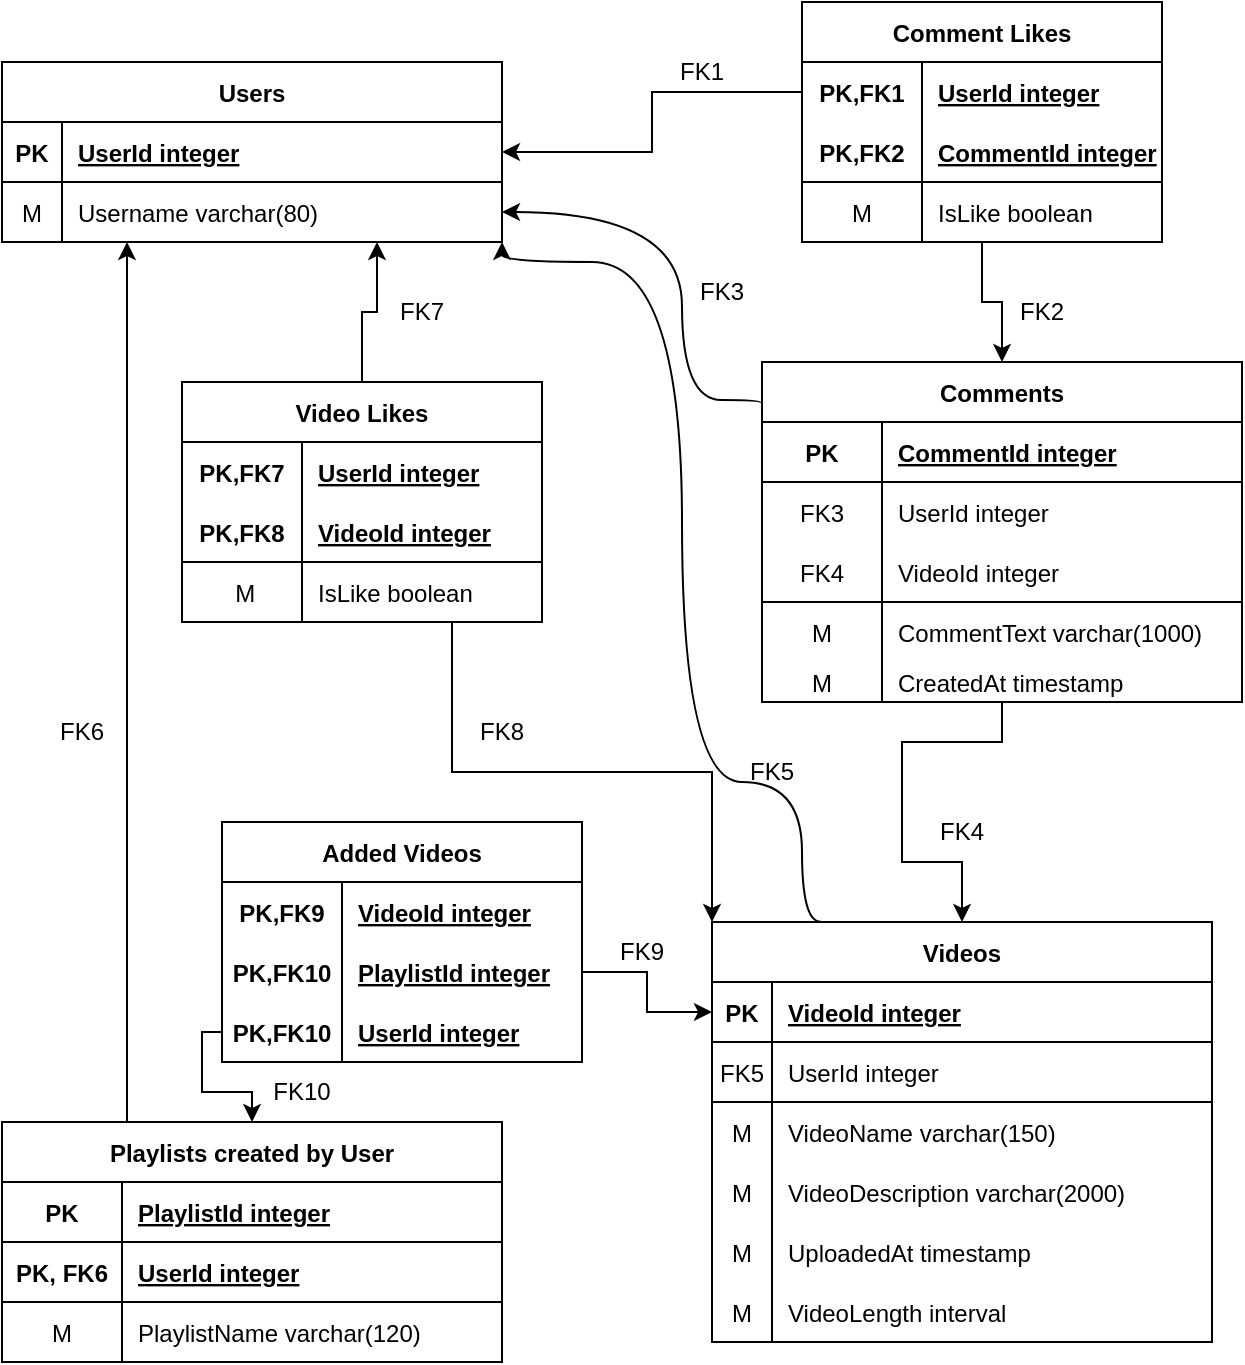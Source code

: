 <mxfile version="16.2.6" type="device" pages="2"><diagram id="R2lEEEUBdFMjLlhIrx00" name="Page-1"><mxGraphModel dx="1033" dy="679" grid="1" gridSize="10" guides="1" tooltips="1" connect="1" arrows="1" fold="1" page="1" pageScale="1" pageWidth="850" pageHeight="1100" math="0" shadow="0" extFonts="Permanent Marker^https://fonts.googleapis.com/css?family=Permanent+Marker"><root><mxCell id="0"/><mxCell id="1" parent="0"/><mxCell id="C-vyLk0tnHw3VtMMgP7b-13" value="Videos" style="shape=table;startSize=30;container=1;collapsible=1;childLayout=tableLayout;fixedRows=1;rowLines=0;fontStyle=1;align=center;resizeLast=1;" parent="1" vertex="1"><mxGeometry x="395" y="490" width="250" height="210" as="geometry"/></mxCell><mxCell id="C-vyLk0tnHw3VtMMgP7b-14" value="" style="shape=partialRectangle;collapsible=0;dropTarget=0;pointerEvents=0;fillColor=none;points=[[0,0.5],[1,0.5]];portConstraint=eastwest;top=0;left=0;right=0;bottom=1;" parent="C-vyLk0tnHw3VtMMgP7b-13" vertex="1"><mxGeometry y="30" width="250" height="30" as="geometry"/></mxCell><mxCell id="C-vyLk0tnHw3VtMMgP7b-15" value="PK" style="shape=partialRectangle;overflow=hidden;connectable=0;fillColor=none;top=0;left=0;bottom=0;right=0;fontStyle=1;" parent="C-vyLk0tnHw3VtMMgP7b-14" vertex="1"><mxGeometry width="30" height="30" as="geometry"><mxRectangle width="30" height="30" as="alternateBounds"/></mxGeometry></mxCell><mxCell id="C-vyLk0tnHw3VtMMgP7b-16" value="VideoId integer" style="shape=partialRectangle;overflow=hidden;connectable=0;fillColor=none;top=0;left=0;bottom=0;right=0;align=left;spacingLeft=6;fontStyle=5;" parent="C-vyLk0tnHw3VtMMgP7b-14" vertex="1"><mxGeometry x="30" width="220" height="30" as="geometry"><mxRectangle width="220" height="30" as="alternateBounds"/></mxGeometry></mxCell><mxCell id="grDHwrriFEWXgjOBpsjH-51" value="" style="shape=partialRectangle;collapsible=0;dropTarget=0;pointerEvents=0;fillColor=none;top=0;left=0;bottom=1;right=0;points=[[0,0.5],[1,0.5]];portConstraint=eastwest;" parent="C-vyLk0tnHw3VtMMgP7b-13" vertex="1"><mxGeometry y="60" width="250" height="30" as="geometry"/></mxCell><mxCell id="grDHwrriFEWXgjOBpsjH-52" value="FK5" style="shape=partialRectangle;connectable=0;fillColor=none;top=0;left=0;bottom=0;right=0;fontStyle=0;overflow=hidden;" parent="grDHwrriFEWXgjOBpsjH-51" vertex="1"><mxGeometry width="30" height="30" as="geometry"><mxRectangle width="30" height="30" as="alternateBounds"/></mxGeometry></mxCell><mxCell id="grDHwrriFEWXgjOBpsjH-53" value="UserId integer" style="shape=partialRectangle;connectable=0;fillColor=none;top=0;left=0;bottom=0;right=0;align=left;spacingLeft=6;fontStyle=0;overflow=hidden;" parent="grDHwrriFEWXgjOBpsjH-51" vertex="1"><mxGeometry x="30" width="220" height="30" as="geometry"><mxRectangle width="220" height="30" as="alternateBounds"/></mxGeometry></mxCell><mxCell id="C-vyLk0tnHw3VtMMgP7b-17" value="" style="shape=partialRectangle;collapsible=0;dropTarget=0;pointerEvents=0;fillColor=none;points=[[0,0.5],[1,0.5]];portConstraint=eastwest;top=0;left=0;right=0;bottom=0;" parent="C-vyLk0tnHw3VtMMgP7b-13" vertex="1"><mxGeometry y="90" width="250" height="30" as="geometry"/></mxCell><mxCell id="C-vyLk0tnHw3VtMMgP7b-18" value="M" style="shape=partialRectangle;overflow=hidden;connectable=0;fillColor=none;top=0;left=0;bottom=0;right=0;" parent="C-vyLk0tnHw3VtMMgP7b-17" vertex="1"><mxGeometry width="30" height="30" as="geometry"><mxRectangle width="30" height="30" as="alternateBounds"/></mxGeometry></mxCell><mxCell id="C-vyLk0tnHw3VtMMgP7b-19" value="VideoName varchar(150)" style="shape=partialRectangle;overflow=hidden;connectable=0;fillColor=none;top=0;left=0;bottom=0;right=0;align=left;spacingLeft=6;" parent="C-vyLk0tnHw3VtMMgP7b-17" vertex="1"><mxGeometry x="30" width="220" height="30" as="geometry"><mxRectangle width="220" height="30" as="alternateBounds"/></mxGeometry></mxCell><mxCell id="C-vyLk0tnHw3VtMMgP7b-20" value="" style="shape=partialRectangle;collapsible=0;dropTarget=0;pointerEvents=0;fillColor=none;points=[[0,0.5],[1,0.5]];portConstraint=eastwest;top=0;left=0;right=0;bottom=0;" parent="C-vyLk0tnHw3VtMMgP7b-13" vertex="1"><mxGeometry y="120" width="250" height="30" as="geometry"/></mxCell><mxCell id="C-vyLk0tnHw3VtMMgP7b-21" value="M" style="shape=partialRectangle;overflow=hidden;connectable=0;fillColor=none;top=0;left=0;bottom=0;right=0;" parent="C-vyLk0tnHw3VtMMgP7b-20" vertex="1"><mxGeometry width="30" height="30" as="geometry"><mxRectangle width="30" height="30" as="alternateBounds"/></mxGeometry></mxCell><mxCell id="C-vyLk0tnHw3VtMMgP7b-22" value="VideoDescription varchar(2000)" style="shape=partialRectangle;overflow=hidden;connectable=0;fillColor=none;top=0;left=0;bottom=0;right=0;align=left;spacingLeft=6;" parent="C-vyLk0tnHw3VtMMgP7b-20" vertex="1"><mxGeometry x="30" width="220" height="30" as="geometry"><mxRectangle width="220" height="30" as="alternateBounds"/></mxGeometry></mxCell><mxCell id="VtzAfo2n1rlgrVxwqQcP-14" value="" style="shape=partialRectangle;collapsible=0;dropTarget=0;pointerEvents=0;fillColor=none;top=0;left=0;bottom=0;right=0;points=[[0,0.5],[1,0.5]];portConstraint=eastwest;" parent="C-vyLk0tnHw3VtMMgP7b-13" vertex="1"><mxGeometry y="150" width="250" height="30" as="geometry"/></mxCell><mxCell id="VtzAfo2n1rlgrVxwqQcP-15" value="M" style="shape=partialRectangle;connectable=0;fillColor=none;top=0;left=0;bottom=0;right=0;fontStyle=0;overflow=hidden;" parent="VtzAfo2n1rlgrVxwqQcP-14" vertex="1"><mxGeometry width="30" height="30" as="geometry"><mxRectangle width="30" height="30" as="alternateBounds"/></mxGeometry></mxCell><mxCell id="VtzAfo2n1rlgrVxwqQcP-16" value="UploadedAt timestamp" style="shape=partialRectangle;connectable=0;fillColor=none;top=0;left=0;bottom=0;right=0;align=left;spacingLeft=6;fontStyle=0;overflow=hidden;" parent="VtzAfo2n1rlgrVxwqQcP-14" vertex="1"><mxGeometry x="30" width="220" height="30" as="geometry"><mxRectangle width="220" height="30" as="alternateBounds"/></mxGeometry></mxCell><mxCell id="VtzAfo2n1rlgrVxwqQcP-11" value="" style="shape=partialRectangle;collapsible=0;dropTarget=0;pointerEvents=0;fillColor=none;top=0;left=0;bottom=0;right=0;points=[[0,0.5],[1,0.5]];portConstraint=eastwest;" parent="C-vyLk0tnHw3VtMMgP7b-13" vertex="1"><mxGeometry y="180" width="250" height="30" as="geometry"/></mxCell><mxCell id="VtzAfo2n1rlgrVxwqQcP-12" value="M" style="shape=partialRectangle;connectable=0;fillColor=none;top=0;left=0;bottom=0;right=0;fontStyle=0;overflow=hidden;" parent="VtzAfo2n1rlgrVxwqQcP-11" vertex="1"><mxGeometry width="30" height="30" as="geometry"><mxRectangle width="30" height="30" as="alternateBounds"/></mxGeometry></mxCell><mxCell id="VtzAfo2n1rlgrVxwqQcP-13" value="VideoLength interval" style="shape=partialRectangle;connectable=0;fillColor=none;top=0;left=0;bottom=0;right=0;align=left;spacingLeft=6;fontStyle=0;overflow=hidden;" parent="VtzAfo2n1rlgrVxwqQcP-11" vertex="1"><mxGeometry x="30" width="220" height="30" as="geometry"><mxRectangle width="220" height="30" as="alternateBounds"/></mxGeometry></mxCell><mxCell id="C-vyLk0tnHw3VtMMgP7b-23" value="Users" style="shape=table;startSize=30;container=1;collapsible=1;childLayout=tableLayout;fixedRows=1;rowLines=0;fontStyle=1;align=center;resizeLast=1;" parent="1" vertex="1"><mxGeometry x="40" y="60" width="250" height="90" as="geometry"/></mxCell><mxCell id="C-vyLk0tnHw3VtMMgP7b-24" value="" style="shape=partialRectangle;collapsible=0;dropTarget=0;pointerEvents=0;fillColor=none;points=[[0,0.5],[1,0.5]];portConstraint=eastwest;top=0;left=0;right=0;bottom=1;" parent="C-vyLk0tnHw3VtMMgP7b-23" vertex="1"><mxGeometry y="30" width="250" height="30" as="geometry"/></mxCell><mxCell id="C-vyLk0tnHw3VtMMgP7b-25" value="PK" style="shape=partialRectangle;overflow=hidden;connectable=0;fillColor=none;top=0;left=0;bottom=0;right=0;fontStyle=1;" parent="C-vyLk0tnHw3VtMMgP7b-24" vertex="1"><mxGeometry width="30" height="30" as="geometry"><mxRectangle width="30" height="30" as="alternateBounds"/></mxGeometry></mxCell><mxCell id="C-vyLk0tnHw3VtMMgP7b-26" value="UserId integer" style="shape=partialRectangle;overflow=hidden;connectable=0;fillColor=none;top=0;left=0;bottom=0;right=0;align=left;spacingLeft=6;fontStyle=5;" parent="C-vyLk0tnHw3VtMMgP7b-24" vertex="1"><mxGeometry x="30" width="220" height="30" as="geometry"><mxRectangle width="220" height="30" as="alternateBounds"/></mxGeometry></mxCell><mxCell id="C-vyLk0tnHw3VtMMgP7b-27" value="" style="shape=partialRectangle;collapsible=0;dropTarget=0;pointerEvents=0;fillColor=none;points=[[0,0.5],[1,0.5]];portConstraint=eastwest;top=0;left=0;right=0;bottom=0;" parent="C-vyLk0tnHw3VtMMgP7b-23" vertex="1"><mxGeometry y="60" width="250" height="30" as="geometry"/></mxCell><mxCell id="C-vyLk0tnHw3VtMMgP7b-28" value="M" style="shape=partialRectangle;overflow=hidden;connectable=0;fillColor=none;top=0;left=0;bottom=0;right=0;" parent="C-vyLk0tnHw3VtMMgP7b-27" vertex="1"><mxGeometry width="30" height="30" as="geometry"><mxRectangle width="30" height="30" as="alternateBounds"/></mxGeometry></mxCell><mxCell id="C-vyLk0tnHw3VtMMgP7b-29" value="Username varchar(80)" style="shape=partialRectangle;overflow=hidden;connectable=0;fillColor=none;top=0;left=0;bottom=0;right=0;align=left;spacingLeft=6;" parent="C-vyLk0tnHw3VtMMgP7b-27" vertex="1"><mxGeometry x="30" width="220" height="30" as="geometry"><mxRectangle width="220" height="30" as="alternateBounds"/></mxGeometry></mxCell><mxCell id="VtzAfo2n1rlgrVxwqQcP-17" value="Playlists created by User" style="shape=table;startSize=30;container=1;collapsible=1;childLayout=tableLayout;fixedRows=1;rowLines=0;fontStyle=1;align=center;resizeLast=1;" parent="1" vertex="1"><mxGeometry x="40" y="590" width="250" height="120" as="geometry"/></mxCell><mxCell id="VtzAfo2n1rlgrVxwqQcP-18" value="" style="shape=partialRectangle;collapsible=0;dropTarget=0;pointerEvents=0;fillColor=none;points=[[0,0.5],[1,0.5]];portConstraint=eastwest;top=0;left=0;right=0;bottom=1;" parent="VtzAfo2n1rlgrVxwqQcP-17" vertex="1"><mxGeometry y="30" width="250" height="30" as="geometry"/></mxCell><mxCell id="VtzAfo2n1rlgrVxwqQcP-19" value="PK" style="shape=partialRectangle;overflow=hidden;connectable=0;fillColor=none;top=0;left=0;bottom=0;right=0;fontStyle=1;" parent="VtzAfo2n1rlgrVxwqQcP-18" vertex="1"><mxGeometry width="60.0" height="30" as="geometry"><mxRectangle width="60.0" height="30" as="alternateBounds"/></mxGeometry></mxCell><mxCell id="VtzAfo2n1rlgrVxwqQcP-20" value="PlaylistId integer" style="shape=partialRectangle;overflow=hidden;connectable=0;fillColor=none;top=0;left=0;bottom=0;right=0;align=left;spacingLeft=6;fontStyle=5;" parent="VtzAfo2n1rlgrVxwqQcP-18" vertex="1"><mxGeometry x="60.0" width="190.0" height="30" as="geometry"><mxRectangle width="190.0" height="30" as="alternateBounds"/></mxGeometry></mxCell><mxCell id="grDHwrriFEWXgjOBpsjH-56" value="" style="shape=partialRectangle;collapsible=0;dropTarget=0;pointerEvents=0;fillColor=none;top=0;left=0;bottom=1;right=0;points=[[0,0.5],[1,0.5]];portConstraint=eastwest;" parent="VtzAfo2n1rlgrVxwqQcP-17" vertex="1"><mxGeometry y="60" width="250" height="30" as="geometry"/></mxCell><mxCell id="grDHwrriFEWXgjOBpsjH-57" value="PK, FK6" style="shape=partialRectangle;connectable=0;fillColor=none;top=0;left=0;bottom=0;right=0;fontStyle=1;overflow=hidden;" parent="grDHwrriFEWXgjOBpsjH-56" vertex="1"><mxGeometry width="60.0" height="30" as="geometry"><mxRectangle width="60.0" height="30" as="alternateBounds"/></mxGeometry></mxCell><mxCell id="grDHwrriFEWXgjOBpsjH-58" value="UserId integer" style="shape=partialRectangle;connectable=0;fillColor=none;top=0;left=0;bottom=0;right=0;align=left;spacingLeft=6;fontStyle=5;overflow=hidden;" parent="grDHwrriFEWXgjOBpsjH-56" vertex="1"><mxGeometry x="60.0" width="190.0" height="30" as="geometry"><mxRectangle width="190.0" height="30" as="alternateBounds"/></mxGeometry></mxCell><mxCell id="VtzAfo2n1rlgrVxwqQcP-21" value="" style="shape=partialRectangle;collapsible=0;dropTarget=0;pointerEvents=0;fillColor=none;points=[[0,0.5],[1,0.5]];portConstraint=eastwest;top=0;left=0;right=0;bottom=0;" parent="VtzAfo2n1rlgrVxwqQcP-17" vertex="1"><mxGeometry y="90" width="250" height="30" as="geometry"/></mxCell><mxCell id="VtzAfo2n1rlgrVxwqQcP-22" value="M" style="shape=partialRectangle;overflow=hidden;connectable=0;fillColor=none;top=0;left=0;bottom=0;right=0;" parent="VtzAfo2n1rlgrVxwqQcP-21" vertex="1"><mxGeometry width="60.0" height="30" as="geometry"><mxRectangle width="60.0" height="30" as="alternateBounds"/></mxGeometry></mxCell><mxCell id="VtzAfo2n1rlgrVxwqQcP-23" value="PlaylistName varchar(120)" style="shape=partialRectangle;overflow=hidden;connectable=0;fillColor=none;top=0;left=0;bottom=0;right=0;align=left;spacingLeft=6;" parent="VtzAfo2n1rlgrVxwqQcP-21" vertex="1"><mxGeometry x="60.0" width="190.0" height="30" as="geometry"><mxRectangle width="190.0" height="30" as="alternateBounds"/></mxGeometry></mxCell><mxCell id="grDHwrriFEWXgjOBpsjH-1" value="Comment Likes" style="shape=table;startSize=30;container=1;collapsible=1;childLayout=tableLayout;fixedRows=1;rowLines=0;fontStyle=1;align=center;resizeLast=1;" parent="1" vertex="1"><mxGeometry x="440" y="30" width="180" height="120" as="geometry"/></mxCell><mxCell id="grDHwrriFEWXgjOBpsjH-2" value="" style="shape=partialRectangle;collapsible=0;dropTarget=0;pointerEvents=0;fillColor=none;top=0;left=0;bottom=0;right=0;points=[[0,0.5],[1,0.5]];portConstraint=eastwest;" parent="grDHwrriFEWXgjOBpsjH-1" vertex="1"><mxGeometry y="30" width="180" height="30" as="geometry"/></mxCell><mxCell id="grDHwrriFEWXgjOBpsjH-3" value="PK,FK1" style="shape=partialRectangle;connectable=0;fillColor=none;top=0;left=0;bottom=0;right=0;fontStyle=1;overflow=hidden;" parent="grDHwrriFEWXgjOBpsjH-2" vertex="1"><mxGeometry width="60" height="30" as="geometry"><mxRectangle width="60" height="30" as="alternateBounds"/></mxGeometry></mxCell><mxCell id="grDHwrriFEWXgjOBpsjH-4" value="UserId integer" style="shape=partialRectangle;connectable=0;fillColor=none;top=0;left=0;bottom=0;right=0;align=left;spacingLeft=6;fontStyle=5;overflow=hidden;" parent="grDHwrriFEWXgjOBpsjH-2" vertex="1"><mxGeometry x="60" width="120" height="30" as="geometry"><mxRectangle width="120" height="30" as="alternateBounds"/></mxGeometry></mxCell><mxCell id="grDHwrriFEWXgjOBpsjH-5" value="" style="shape=partialRectangle;collapsible=0;dropTarget=0;pointerEvents=0;fillColor=none;top=0;left=0;bottom=1;right=0;points=[[0,0.5],[1,0.5]];portConstraint=eastwest;" parent="grDHwrriFEWXgjOBpsjH-1" vertex="1"><mxGeometry y="60" width="180" height="30" as="geometry"/></mxCell><mxCell id="grDHwrriFEWXgjOBpsjH-6" value="PK,FK2" style="shape=partialRectangle;connectable=0;fillColor=none;top=0;left=0;bottom=0;right=0;fontStyle=1;overflow=hidden;" parent="grDHwrriFEWXgjOBpsjH-5" vertex="1"><mxGeometry width="60" height="30" as="geometry"><mxRectangle width="60" height="30" as="alternateBounds"/></mxGeometry></mxCell><mxCell id="grDHwrriFEWXgjOBpsjH-7" value="CommentId integer" style="shape=partialRectangle;connectable=0;fillColor=none;top=0;left=0;bottom=0;right=0;align=left;spacingLeft=6;fontStyle=5;overflow=hidden;" parent="grDHwrriFEWXgjOBpsjH-5" vertex="1"><mxGeometry x="60" width="120" height="30" as="geometry"><mxRectangle width="120" height="30" as="alternateBounds"/></mxGeometry></mxCell><mxCell id="grDHwrriFEWXgjOBpsjH-8" value="" style="shape=partialRectangle;collapsible=0;dropTarget=0;pointerEvents=0;fillColor=none;top=0;left=0;bottom=0;right=0;points=[[0,0.5],[1,0.5]];portConstraint=eastwest;" parent="grDHwrriFEWXgjOBpsjH-1" vertex="1"><mxGeometry y="90" width="180" height="30" as="geometry"/></mxCell><mxCell id="grDHwrriFEWXgjOBpsjH-9" value="M" style="shape=partialRectangle;connectable=0;fillColor=none;top=0;left=0;bottom=0;right=0;editable=1;overflow=hidden;" parent="grDHwrriFEWXgjOBpsjH-8" vertex="1"><mxGeometry width="60" height="30" as="geometry"><mxRectangle width="60" height="30" as="alternateBounds"/></mxGeometry></mxCell><mxCell id="grDHwrriFEWXgjOBpsjH-10" value="IsLike boolean" style="shape=partialRectangle;connectable=0;fillColor=none;top=0;left=0;bottom=0;right=0;align=left;spacingLeft=6;overflow=hidden;" parent="grDHwrriFEWXgjOBpsjH-8" vertex="1"><mxGeometry x="60" width="120" height="30" as="geometry"><mxRectangle width="120" height="30" as="alternateBounds"/></mxGeometry></mxCell><mxCell id="grDHwrriFEWXgjOBpsjH-14" value="" style="endArrow=classic;html=1;rounded=0;edgeStyle=orthogonalEdgeStyle;exitX=0;exitY=0.5;exitDx=0;exitDy=0;entryX=1;entryY=0.5;entryDx=0;entryDy=0;" parent="1" source="grDHwrriFEWXgjOBpsjH-2" target="C-vyLk0tnHw3VtMMgP7b-24" edge="1"><mxGeometry width="50" height="50" relative="1" as="geometry"><mxPoint x="340" y="70" as="sourcePoint"/><mxPoint x="390" y="20" as="targetPoint"/></mxGeometry></mxCell><mxCell id="grDHwrriFEWXgjOBpsjH-16" value="" style="endArrow=classic;html=1;rounded=0;edgeStyle=orthogonalEdgeStyle;exitX=0.5;exitY=1;exitDx=0;exitDy=0;entryX=0.5;entryY=0;entryDx=0;entryDy=0;" parent="1" source="grDHwrriFEWXgjOBpsjH-1" target="grDHwrriFEWXgjOBpsjH-20" edge="1"><mxGeometry width="50" height="50" relative="1" as="geometry"><mxPoint x="540" y="340" as="sourcePoint"/><mxPoint x="515.034" y="210" as="targetPoint"/></mxGeometry></mxCell><mxCell id="grDHwrriFEWXgjOBpsjH-17" value="FK1" style="text;html=1;strokeColor=none;fillColor=none;align=center;verticalAlign=middle;whiteSpace=wrap;rounded=0;" parent="1" vertex="1"><mxGeometry x="360" y="50" width="60" height="30" as="geometry"/></mxCell><mxCell id="grDHwrriFEWXgjOBpsjH-19" value="FK2" style="text;html=1;strokeColor=none;fillColor=none;align=center;verticalAlign=middle;whiteSpace=wrap;rounded=0;" parent="1" vertex="1"><mxGeometry x="530" y="170" width="60" height="30" as="geometry"/></mxCell><mxCell id="grDHwrriFEWXgjOBpsjH-20" value="Comments" style="shape=table;startSize=30;container=1;collapsible=1;childLayout=tableLayout;fixedRows=1;rowLines=0;fontStyle=1;align=center;resizeLast=1;" parent="1" vertex="1"><mxGeometry x="420" y="210" width="240" height="170" as="geometry"/></mxCell><mxCell id="grDHwrriFEWXgjOBpsjH-33" value="" style="shape=partialRectangle;collapsible=0;dropTarget=0;pointerEvents=0;fillColor=none;top=0;left=0;bottom=1;right=0;points=[[0,0.5],[1,0.5]];portConstraint=eastwest;" parent="grDHwrriFEWXgjOBpsjH-20" vertex="1"><mxGeometry y="30" width="240" height="30" as="geometry"/></mxCell><mxCell id="grDHwrriFEWXgjOBpsjH-34" value="PK" style="shape=partialRectangle;connectable=0;fillColor=none;top=0;left=0;bottom=0;right=0;fontStyle=1;overflow=hidden;" parent="grDHwrriFEWXgjOBpsjH-33" vertex="1"><mxGeometry width="60" height="30" as="geometry"><mxRectangle width="60" height="30" as="alternateBounds"/></mxGeometry></mxCell><mxCell id="grDHwrriFEWXgjOBpsjH-35" value="CommentId integer" style="shape=partialRectangle;connectable=0;fillColor=none;top=0;left=0;bottom=0;right=0;align=left;spacingLeft=6;fontStyle=5;overflow=hidden;" parent="grDHwrriFEWXgjOBpsjH-33" vertex="1"><mxGeometry x="60" width="180" height="30" as="geometry"><mxRectangle width="180" height="30" as="alternateBounds"/></mxGeometry></mxCell><mxCell id="grDHwrriFEWXgjOBpsjH-39" value="" style="shape=partialRectangle;collapsible=0;dropTarget=0;pointerEvents=0;fillColor=none;top=0;left=0;bottom=0;right=0;points=[[0,0.5],[1,0.5]];portConstraint=eastwest;" parent="grDHwrriFEWXgjOBpsjH-20" vertex="1"><mxGeometry y="60" width="240" height="30" as="geometry"/></mxCell><mxCell id="grDHwrriFEWXgjOBpsjH-40" value="FK3" style="shape=partialRectangle;connectable=0;fillColor=none;top=0;left=0;bottom=0;right=0;fontStyle=0;overflow=hidden;" parent="grDHwrriFEWXgjOBpsjH-39" vertex="1"><mxGeometry width="60" height="30" as="geometry"><mxRectangle width="60" height="30" as="alternateBounds"/></mxGeometry></mxCell><mxCell id="grDHwrriFEWXgjOBpsjH-41" value="UserId integer" style="shape=partialRectangle;connectable=0;fillColor=none;top=0;left=0;bottom=0;right=0;align=left;spacingLeft=6;fontStyle=0;overflow=hidden;" parent="grDHwrriFEWXgjOBpsjH-39" vertex="1"><mxGeometry x="60" width="180" height="30" as="geometry"><mxRectangle width="180" height="30" as="alternateBounds"/></mxGeometry></mxCell><mxCell id="grDHwrriFEWXgjOBpsjH-24" value="" style="shape=partialRectangle;collapsible=0;dropTarget=0;pointerEvents=0;fillColor=none;top=0;left=0;bottom=1;right=0;points=[[0,0.5],[1,0.5]];portConstraint=eastwest;" parent="grDHwrriFEWXgjOBpsjH-20" vertex="1"><mxGeometry y="90" width="240" height="30" as="geometry"/></mxCell><mxCell id="grDHwrriFEWXgjOBpsjH-25" value="FK4" style="shape=partialRectangle;connectable=0;fillColor=none;top=0;left=0;bottom=0;right=0;fontStyle=0;overflow=hidden;" parent="grDHwrriFEWXgjOBpsjH-24" vertex="1"><mxGeometry width="60" height="30" as="geometry"><mxRectangle width="60" height="30" as="alternateBounds"/></mxGeometry></mxCell><mxCell id="grDHwrriFEWXgjOBpsjH-26" value="VideoId integer" style="shape=partialRectangle;connectable=0;fillColor=none;top=0;left=0;bottom=0;right=0;align=left;spacingLeft=6;fontStyle=0;overflow=hidden;" parent="grDHwrriFEWXgjOBpsjH-24" vertex="1"><mxGeometry x="60" width="180" height="30" as="geometry"><mxRectangle width="180" height="30" as="alternateBounds"/></mxGeometry></mxCell><mxCell id="grDHwrriFEWXgjOBpsjH-30" value="" style="shape=partialRectangle;collapsible=0;dropTarget=0;pointerEvents=0;fillColor=none;top=0;left=0;bottom=0;right=0;points=[[0,0.5],[1,0.5]];portConstraint=eastwest;" parent="grDHwrriFEWXgjOBpsjH-20" vertex="1"><mxGeometry y="120" width="240" height="30" as="geometry"/></mxCell><mxCell id="grDHwrriFEWXgjOBpsjH-31" value="M" style="shape=partialRectangle;connectable=0;fillColor=none;top=0;left=0;bottom=0;right=0;editable=1;overflow=hidden;" parent="grDHwrriFEWXgjOBpsjH-30" vertex="1"><mxGeometry width="60" height="30" as="geometry"><mxRectangle width="60" height="30" as="alternateBounds"/></mxGeometry></mxCell><mxCell id="grDHwrriFEWXgjOBpsjH-32" value="CommentText varchar(1000)" style="shape=partialRectangle;connectable=0;fillColor=none;top=0;left=0;bottom=0;right=0;align=left;spacingLeft=6;overflow=hidden;" parent="grDHwrriFEWXgjOBpsjH-30" vertex="1"><mxGeometry x="60" width="180" height="30" as="geometry"><mxRectangle width="180" height="30" as="alternateBounds"/></mxGeometry></mxCell><mxCell id="SZ5sUiaJC6APsr_s9y9D-1" value="" style="shape=partialRectangle;collapsible=0;dropTarget=0;pointerEvents=0;fillColor=none;top=0;left=0;bottom=0;right=0;points=[[0,0.5],[1,0.5]];portConstraint=eastwest;" parent="grDHwrriFEWXgjOBpsjH-20" vertex="1"><mxGeometry y="150" width="240" height="20" as="geometry"/></mxCell><mxCell id="SZ5sUiaJC6APsr_s9y9D-2" value="M" style="shape=partialRectangle;connectable=0;fillColor=none;top=0;left=0;bottom=0;right=0;fontStyle=0;overflow=hidden;" parent="SZ5sUiaJC6APsr_s9y9D-1" vertex="1"><mxGeometry width="60" height="20" as="geometry"><mxRectangle width="60" height="20" as="alternateBounds"/></mxGeometry></mxCell><mxCell id="SZ5sUiaJC6APsr_s9y9D-3" value="CreatedAt timestamp" style="shape=partialRectangle;connectable=0;fillColor=none;top=0;left=0;bottom=0;right=0;align=left;spacingLeft=6;fontStyle=0;overflow=hidden;" parent="SZ5sUiaJC6APsr_s9y9D-1" vertex="1"><mxGeometry x="60" width="180" height="20" as="geometry"><mxRectangle width="180" height="20" as="alternateBounds"/></mxGeometry></mxCell><mxCell id="grDHwrriFEWXgjOBpsjH-46" value="" style="endArrow=classic;html=1;rounded=0;entryX=0.5;entryY=0;entryDx=0;entryDy=0;exitX=0.5;exitY=1;exitDx=0;exitDy=0;edgeStyle=orthogonalEdgeStyle;" parent="1" source="grDHwrriFEWXgjOBpsjH-20" target="C-vyLk0tnHw3VtMMgP7b-13" edge="1"><mxGeometry width="50" height="50" relative="1" as="geometry"><mxPoint x="500" y="370" as="sourcePoint"/><mxPoint x="620" y="380" as="targetPoint"/><Array as="points"><mxPoint x="490" y="400"/><mxPoint x="490" y="460"/><mxPoint x="520" y="460"/></Array></mxGeometry></mxCell><mxCell id="grDHwrriFEWXgjOBpsjH-47" value="FK4" style="text;html=1;strokeColor=none;fillColor=none;align=center;verticalAlign=middle;whiteSpace=wrap;rounded=0;" parent="1" vertex="1"><mxGeometry x="490" y="430" width="60" height="30" as="geometry"/></mxCell><mxCell id="grDHwrriFEWXgjOBpsjH-48" value="" style="curved=1;endArrow=classic;html=1;rounded=0;edgeStyle=orthogonalEdgeStyle;exitX=-0.002;exitY=0.12;exitDx=0;exitDy=0;exitPerimeter=0;entryX=1;entryY=0.5;entryDx=0;entryDy=0;" parent="1" source="grDHwrriFEWXgjOBpsjH-20" target="C-vyLk0tnHw3VtMMgP7b-27" edge="1"><mxGeometry width="50" height="50" relative="1" as="geometry"><mxPoint x="330" y="230" as="sourcePoint"/><mxPoint x="380" y="180" as="targetPoint"/><Array as="points"><mxPoint x="380" y="229"/><mxPoint x="380" y="135"/></Array></mxGeometry></mxCell><mxCell id="grDHwrriFEWXgjOBpsjH-49" value="FK3" style="text;html=1;strokeColor=none;fillColor=none;align=center;verticalAlign=middle;whiteSpace=wrap;rounded=0;" parent="1" vertex="1"><mxGeometry x="370" y="160" width="60" height="30" as="geometry"/></mxCell><mxCell id="grDHwrriFEWXgjOBpsjH-54" value="" style="curved=1;endArrow=classic;html=1;rounded=0;edgeStyle=orthogonalEdgeStyle;exitX=0.217;exitY=-0.001;exitDx=0;exitDy=0;exitPerimeter=0;entryX=1;entryY=1;entryDx=0;entryDy=0;" parent="1" source="C-vyLk0tnHw3VtMMgP7b-13" target="C-vyLk0tnHw3VtMMgP7b-23" edge="1"><mxGeometry width="50" height="50" relative="1" as="geometry"><mxPoint x="320" y="420" as="sourcePoint"/><mxPoint x="370" y="370" as="targetPoint"/><Array as="points"><mxPoint x="440" y="490"/><mxPoint x="440" y="420"/><mxPoint x="380" y="420"/><mxPoint x="380" y="160"/><mxPoint x="290" y="160"/></Array></mxGeometry></mxCell><mxCell id="grDHwrriFEWXgjOBpsjH-55" value="FK5" style="text;html=1;strokeColor=none;fillColor=none;align=center;verticalAlign=middle;whiteSpace=wrap;rounded=0;" parent="1" vertex="1"><mxGeometry x="395" y="400" width="60" height="30" as="geometry"/></mxCell><mxCell id="grDHwrriFEWXgjOBpsjH-60" value="" style="endArrow=classic;html=1;rounded=0;edgeStyle=orthogonalEdgeStyle;entryX=0.25;entryY=1;entryDx=0;entryDy=0;exitX=0.25;exitY=0;exitDx=0;exitDy=0;" parent="1" source="VtzAfo2n1rlgrVxwqQcP-17" target="C-vyLk0tnHw3VtMMgP7b-23" edge="1"><mxGeometry width="50" height="50" relative="1" as="geometry"><mxPoint x="210" y="340" as="sourcePoint"/><mxPoint x="260" y="290" as="targetPoint"/></mxGeometry></mxCell><mxCell id="grDHwrriFEWXgjOBpsjH-66" value="FK6" style="text;html=1;strokeColor=none;fillColor=none;align=center;verticalAlign=middle;whiteSpace=wrap;rounded=0;" parent="1" vertex="1"><mxGeometry x="50" y="380" width="60" height="30" as="geometry"/></mxCell><mxCell id="grDHwrriFEWXgjOBpsjH-67" value="Video Likes" style="shape=table;startSize=30;container=1;collapsible=1;childLayout=tableLayout;fixedRows=1;rowLines=0;fontStyle=1;align=center;resizeLast=1;" parent="1" vertex="1"><mxGeometry x="130" y="220" width="180" height="120" as="geometry"/></mxCell><mxCell id="grDHwrriFEWXgjOBpsjH-68" value="" style="shape=partialRectangle;collapsible=0;dropTarget=0;pointerEvents=0;fillColor=none;top=0;left=0;bottom=0;right=0;points=[[0,0.5],[1,0.5]];portConstraint=eastwest;" parent="grDHwrriFEWXgjOBpsjH-67" vertex="1"><mxGeometry y="30" width="180" height="30" as="geometry"/></mxCell><mxCell id="grDHwrriFEWXgjOBpsjH-69" value="PK,FK7" style="shape=partialRectangle;connectable=0;fillColor=none;top=0;left=0;bottom=0;right=0;fontStyle=1;overflow=hidden;" parent="grDHwrriFEWXgjOBpsjH-68" vertex="1"><mxGeometry width="60" height="30" as="geometry"><mxRectangle width="60" height="30" as="alternateBounds"/></mxGeometry></mxCell><mxCell id="grDHwrriFEWXgjOBpsjH-70" value="UserId integer" style="shape=partialRectangle;connectable=0;fillColor=none;top=0;left=0;bottom=0;right=0;align=left;spacingLeft=6;fontStyle=5;overflow=hidden;" parent="grDHwrriFEWXgjOBpsjH-68" vertex="1"><mxGeometry x="60" width="120" height="30" as="geometry"><mxRectangle width="120" height="30" as="alternateBounds"/></mxGeometry></mxCell><mxCell id="grDHwrriFEWXgjOBpsjH-71" value="" style="shape=partialRectangle;collapsible=0;dropTarget=0;pointerEvents=0;fillColor=none;top=0;left=0;bottom=1;right=0;points=[[0,0.5],[1,0.5]];portConstraint=eastwest;" parent="grDHwrriFEWXgjOBpsjH-67" vertex="1"><mxGeometry y="60" width="180" height="30" as="geometry"/></mxCell><mxCell id="grDHwrriFEWXgjOBpsjH-72" value="PK,FK8" style="shape=partialRectangle;connectable=0;fillColor=none;top=0;left=0;bottom=0;right=0;fontStyle=1;overflow=hidden;" parent="grDHwrriFEWXgjOBpsjH-71" vertex="1"><mxGeometry width="60" height="30" as="geometry"><mxRectangle width="60" height="30" as="alternateBounds"/></mxGeometry></mxCell><mxCell id="grDHwrriFEWXgjOBpsjH-73" value="VideoId integer" style="shape=partialRectangle;connectable=0;fillColor=none;top=0;left=0;bottom=0;right=0;align=left;spacingLeft=6;fontStyle=5;overflow=hidden;" parent="grDHwrriFEWXgjOBpsjH-71" vertex="1"><mxGeometry x="60" width="120" height="30" as="geometry"><mxRectangle width="120" height="30" as="alternateBounds"/></mxGeometry></mxCell><mxCell id="grDHwrriFEWXgjOBpsjH-74" value="" style="shape=partialRectangle;collapsible=0;dropTarget=0;pointerEvents=0;fillColor=none;top=0;left=0;bottom=0;right=0;points=[[0,0.5],[1,0.5]];portConstraint=eastwest;" parent="grDHwrriFEWXgjOBpsjH-67" vertex="1"><mxGeometry y="90" width="180" height="30" as="geometry"/></mxCell><mxCell id="grDHwrriFEWXgjOBpsjH-75" value=" M" style="shape=partialRectangle;connectable=0;fillColor=none;top=0;left=0;bottom=0;right=0;editable=1;overflow=hidden;" parent="grDHwrriFEWXgjOBpsjH-74" vertex="1"><mxGeometry width="60" height="30" as="geometry"><mxRectangle width="60" height="30" as="alternateBounds"/></mxGeometry></mxCell><mxCell id="grDHwrriFEWXgjOBpsjH-76" value="IsLike boolean" style="shape=partialRectangle;connectable=0;fillColor=none;top=0;left=0;bottom=0;right=0;align=left;spacingLeft=6;overflow=hidden;" parent="grDHwrriFEWXgjOBpsjH-74" vertex="1"><mxGeometry x="60" width="120" height="30" as="geometry"><mxRectangle width="120" height="30" as="alternateBounds"/></mxGeometry></mxCell><mxCell id="grDHwrriFEWXgjOBpsjH-80" value="" style="endArrow=classic;html=1;rounded=0;edgeStyle=orthogonalEdgeStyle;entryX=0.75;entryY=1;entryDx=0;entryDy=0;exitX=0.5;exitY=0;exitDx=0;exitDy=0;" parent="1" source="grDHwrriFEWXgjOBpsjH-67" target="C-vyLk0tnHw3VtMMgP7b-23" edge="1"><mxGeometry width="50" height="50" relative="1" as="geometry"><mxPoint x="250" y="390" as="sourcePoint"/><mxPoint x="300" y="340" as="targetPoint"/></mxGeometry></mxCell><mxCell id="grDHwrriFEWXgjOBpsjH-81" value="FK7" style="text;html=1;strokeColor=none;fillColor=none;align=center;verticalAlign=middle;whiteSpace=wrap;rounded=0;" parent="1" vertex="1"><mxGeometry x="220" y="170" width="60" height="30" as="geometry"/></mxCell><mxCell id="grDHwrriFEWXgjOBpsjH-82" value="" style="endArrow=classic;html=1;rounded=0;edgeStyle=orthogonalEdgeStyle;exitX=0.75;exitY=1;exitDx=0;exitDy=0;entryX=0;entryY=0;entryDx=0;entryDy=0;" parent="1" source="grDHwrriFEWXgjOBpsjH-67" target="C-vyLk0tnHw3VtMMgP7b-13" edge="1"><mxGeometry width="50" height="50" relative="1" as="geometry"><mxPoint x="250" y="390" as="sourcePoint"/><mxPoint x="300" y="340" as="targetPoint"/></mxGeometry></mxCell><mxCell id="grDHwrriFEWXgjOBpsjH-83" value="FK8" style="text;html=1;strokeColor=none;fillColor=none;align=center;verticalAlign=middle;whiteSpace=wrap;rounded=0;" parent="1" vertex="1"><mxGeometry x="260" y="380" width="60" height="30" as="geometry"/></mxCell><mxCell id="grDHwrriFEWXgjOBpsjH-84" value="Added Videos" style="shape=table;startSize=30;container=1;collapsible=1;childLayout=tableLayout;fixedRows=1;rowLines=0;fontStyle=1;align=center;resizeLast=1;" parent="1" vertex="1"><mxGeometry x="150" y="440" width="180" height="120" as="geometry"/></mxCell><mxCell id="grDHwrriFEWXgjOBpsjH-105" value="" style="shape=partialRectangle;collapsible=0;dropTarget=0;pointerEvents=0;fillColor=none;top=0;left=0;bottom=0;right=0;points=[[0,0.5],[1,0.5]];portConstraint=eastwest;" parent="grDHwrriFEWXgjOBpsjH-84" vertex="1"><mxGeometry y="30" width="180" height="30" as="geometry"/></mxCell><mxCell id="grDHwrriFEWXgjOBpsjH-106" value="PK,FK9" style="shape=partialRectangle;connectable=0;fillColor=none;top=0;left=0;bottom=0;right=0;fontStyle=1;overflow=hidden;" parent="grDHwrriFEWXgjOBpsjH-105" vertex="1"><mxGeometry width="60" height="30" as="geometry"><mxRectangle width="60" height="30" as="alternateBounds"/></mxGeometry></mxCell><mxCell id="grDHwrriFEWXgjOBpsjH-107" value="VideoId integer" style="shape=partialRectangle;connectable=0;fillColor=none;top=0;left=0;bottom=0;right=0;align=left;spacingLeft=6;fontStyle=5;overflow=hidden;" parent="grDHwrriFEWXgjOBpsjH-105" vertex="1"><mxGeometry x="60" width="120" height="30" as="geometry"><mxRectangle width="120" height="30" as="alternateBounds"/></mxGeometry></mxCell><mxCell id="grDHwrriFEWXgjOBpsjH-85" value="" style="shape=partialRectangle;collapsible=0;dropTarget=0;pointerEvents=0;fillColor=none;top=0;left=0;bottom=0;right=0;points=[[0,0.5],[1,0.5]];portConstraint=eastwest;" parent="grDHwrriFEWXgjOBpsjH-84" vertex="1"><mxGeometry y="60" width="180" height="30" as="geometry"/></mxCell><mxCell id="grDHwrriFEWXgjOBpsjH-86" value="PK,FK10" style="shape=partialRectangle;connectable=0;fillColor=none;top=0;left=0;bottom=0;right=0;fontStyle=1;overflow=hidden;" parent="grDHwrriFEWXgjOBpsjH-85" vertex="1"><mxGeometry width="60" height="30" as="geometry"><mxRectangle width="60" height="30" as="alternateBounds"/></mxGeometry></mxCell><mxCell id="grDHwrriFEWXgjOBpsjH-87" value="PlaylistId integer" style="shape=partialRectangle;connectable=0;fillColor=none;top=0;left=0;bottom=0;right=0;align=left;spacingLeft=6;fontStyle=5;overflow=hidden;" parent="grDHwrriFEWXgjOBpsjH-85" vertex="1"><mxGeometry x="60" width="120" height="30" as="geometry"><mxRectangle width="120" height="30" as="alternateBounds"/></mxGeometry></mxCell><mxCell id="grDHwrriFEWXgjOBpsjH-88" value="" style="shape=partialRectangle;collapsible=0;dropTarget=0;pointerEvents=0;fillColor=none;top=0;left=0;bottom=1;right=0;points=[[0,0.5],[1,0.5]];portConstraint=eastwest;" parent="grDHwrriFEWXgjOBpsjH-84" vertex="1"><mxGeometry y="90" width="180" height="30" as="geometry"/></mxCell><mxCell id="grDHwrriFEWXgjOBpsjH-89" value="PK,FK10" style="shape=partialRectangle;connectable=0;fillColor=none;top=0;left=0;bottom=0;right=0;fontStyle=1;overflow=hidden;" parent="grDHwrriFEWXgjOBpsjH-88" vertex="1"><mxGeometry width="60" height="30" as="geometry"><mxRectangle width="60" height="30" as="alternateBounds"/></mxGeometry></mxCell><mxCell id="grDHwrriFEWXgjOBpsjH-90" value="UserId integer" style="shape=partialRectangle;connectable=0;fillColor=none;top=0;left=0;bottom=0;right=0;align=left;spacingLeft=6;fontStyle=5;overflow=hidden;" parent="grDHwrriFEWXgjOBpsjH-88" vertex="1"><mxGeometry x="60" width="120" height="30" as="geometry"><mxRectangle width="120" height="30" as="alternateBounds"/></mxGeometry></mxCell><mxCell id="grDHwrriFEWXgjOBpsjH-108" value="" style="endArrow=classic;html=1;rounded=0;edgeStyle=orthogonalEdgeStyle;entryX=0;entryY=0.5;entryDx=0;entryDy=0;" parent="1" source="grDHwrriFEWXgjOBpsjH-85" target="C-vyLk0tnHw3VtMMgP7b-14" edge="1"><mxGeometry width="50" height="50" relative="1" as="geometry"><mxPoint x="340" y="550" as="sourcePoint"/><mxPoint x="390" y="500" as="targetPoint"/></mxGeometry></mxCell><mxCell id="grDHwrriFEWXgjOBpsjH-109" value="FK9" style="text;html=1;strokeColor=none;fillColor=none;align=center;verticalAlign=middle;whiteSpace=wrap;rounded=0;" parent="1" vertex="1"><mxGeometry x="330" y="490" width="60" height="30" as="geometry"/></mxCell><mxCell id="grDHwrriFEWXgjOBpsjH-110" value="" style="endArrow=classic;html=1;rounded=0;edgeStyle=orthogonalEdgeStyle;exitX=0;exitY=0.5;exitDx=0;exitDy=0;" parent="1" source="grDHwrriFEWXgjOBpsjH-88" target="VtzAfo2n1rlgrVxwqQcP-17" edge="1"><mxGeometry width="50" height="50" relative="1" as="geometry"><mxPoint x="320" y="600" as="sourcePoint"/><mxPoint x="170" y="580" as="targetPoint"/></mxGeometry></mxCell><mxCell id="grDHwrriFEWXgjOBpsjH-111" value="FK10" style="text;html=1;strokeColor=none;fillColor=none;align=center;verticalAlign=middle;whiteSpace=wrap;rounded=0;" parent="1" vertex="1"><mxGeometry x="160" y="560" width="60" height="30" as="geometry"/></mxCell></root></mxGraphModel></diagram><diagram id="nqbnBkN14-CgbPKTkQpE" name="Page-2"><mxGraphModel dx="1033" dy="679" grid="1" gridSize="10" guides="1" tooltips="1" connect="1" arrows="1" fold="1" page="1" pageScale="1" pageWidth="2339" pageHeight="3300" math="0" shadow="0"><root><mxCell id="7RKxn6TUPuB2p8mQkI6W-0"/><mxCell id="7RKxn6TUPuB2p8mQkI6W-1" parent="7RKxn6TUPuB2p8mQkI6W-0"/></root></mxGraphModel></diagram></mxfile>